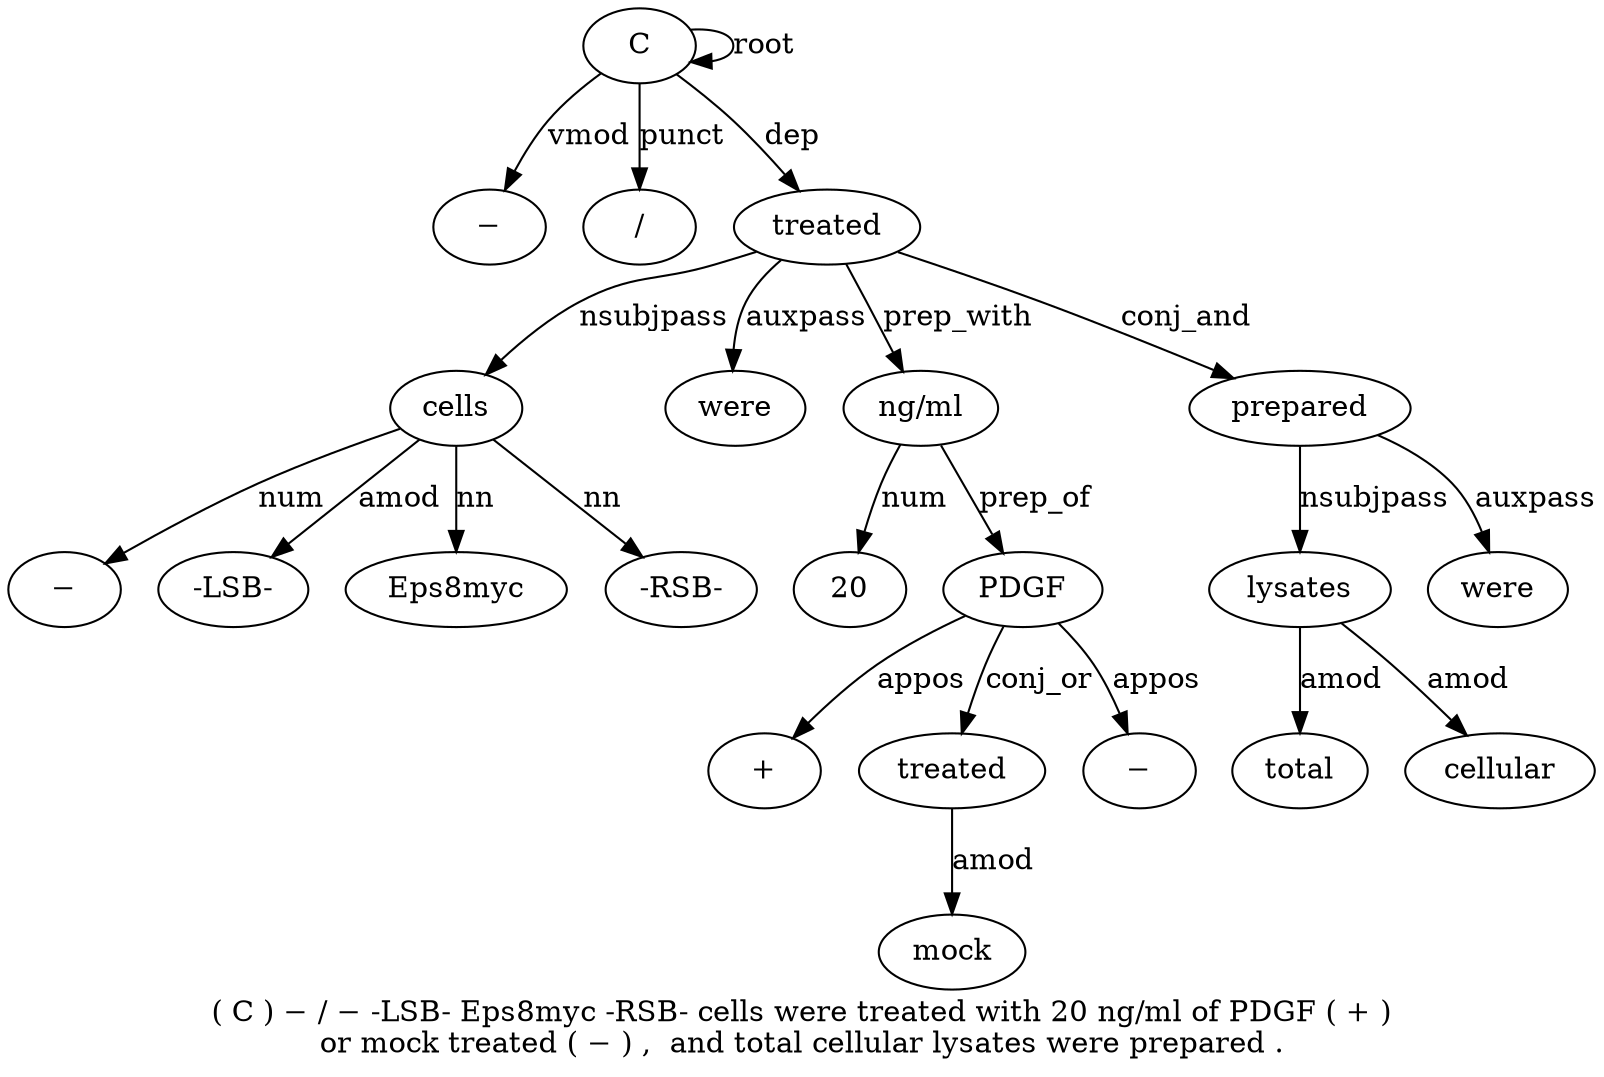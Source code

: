 digraph "( C ) − / − -LSB- Eps8myc -RSB- cells were treated with 20 ng/ml of PDGF ( + ) or mock treated ( − ) ,  and total cellular lysates were prepared ." {
label="( C ) − / − -LSB- Eps8myc -RSB- cells were treated with 20 ng/ml of PDGF ( + )
or mock treated ( − ) ,  and total cellular lysates were prepared .";
C2 [style=filled, fillcolor=white, label=C];
C2 -> C2  [label=root];
"−4" [style=filled, fillcolor=white, label="−"];
C2 -> "−4"  [label=vmod];
"/5" [style=filled, fillcolor=white, label="/"];
C2 -> "/5"  [label=punct];
cells10 [style=filled, fillcolor=white, label=cells];
"−6" [style=filled, fillcolor=white, label="−"];
cells10 -> "−6"  [label=num];
"-LSB-7" [style=filled, fillcolor=white, label="-LSB-"];
cells10 -> "-LSB-7"  [label=amod];
Eps8myc [style=filled, fillcolor=white, label=Eps8myc];
cells10 -> Eps8myc  [label=nn];
"-RSB-9" [style=filled, fillcolor=white, label="-RSB-"];
cells10 -> "-RSB-9"  [label=nn];
treated12 [style=filled, fillcolor=white, label=treated];
treated12 -> cells10  [label=nsubjpass];
were11 [style=filled, fillcolor=white, label=were];
treated12 -> were11  [label=auxpass];
C2 -> treated12  [label=dep];
"ng/ml15" [style=filled, fillcolor=white, label="ng/ml"];
2014 [style=filled, fillcolor=white, label=20];
"ng/ml15" -> 2014  [label=num];
treated12 -> "ng/ml15"  [label=prep_with];
PDGF17 [style=filled, fillcolor=white, label=PDGF];
"ng/ml15" -> PDGF17  [label=prep_of];
"+19" [style=filled, fillcolor=white, label="+"];
PDGF17 -> "+19"  [label=appos];
treated23 [style=filled, fillcolor=white, label=treated];
mock22 [style=filled, fillcolor=white, label=mock];
treated23 -> mock22  [label=amod];
PDGF17 -> treated23  [label=conj_or];
"−25" [style=filled, fillcolor=white, label="−"];
PDGF17 -> "−25"  [label=appos];
lysates31 [style=filled, fillcolor=white, label=lysates];
total29 [style=filled, fillcolor=white, label=total];
lysates31 -> total29  [label=amod];
cellular30 [style=filled, fillcolor=white, label=cellular];
lysates31 -> cellular30  [label=amod];
prepared33 [style=filled, fillcolor=white, label=prepared];
prepared33 -> lysates31  [label=nsubjpass];
were32 [style=filled, fillcolor=white, label=were];
prepared33 -> were32  [label=auxpass];
treated12 -> prepared33  [label=conj_and];
}
